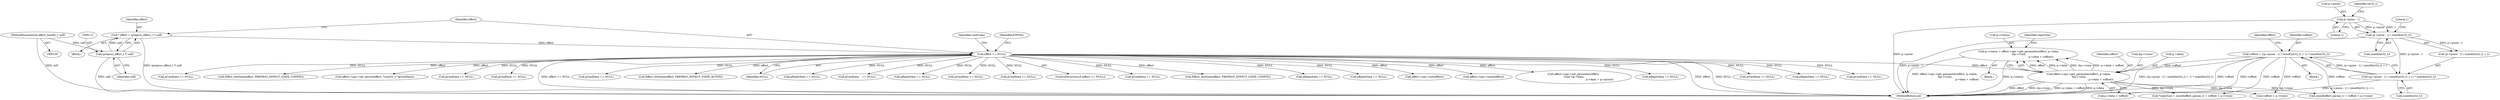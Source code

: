 digraph "0_Android_aeea52da00d210587fb3ed895de3d5f2e0264c88_9@integer" {
"1000446" [label="(Call,p->status = effect->ops->get_parameter(effect, p->data,\n &p->vsize,\n                                                       p->data + voffset))"];
"1000450" [label="(Call,effect->ops->get_parameter(effect, p->data,\n &p->vsize,\n                                                       p->data + voffset))"];
"1000117" [label="(Call,effect == NULL)"];
"1000109" [label="(Call,* effect = (preproc_effect_t *) self)"];
"1000111" [label="(Call,(preproc_effect_t *) self)"];
"1000101" [label="(MethodParameterIn,effect_handle_t  self)"];
"1000424" [label="(Call,voffset = ((p->psize - 1) / sizeof(int32_t) + 1) * sizeof(int32_t))"];
"1000426" [label="(Call,((p->psize - 1) / sizeof(int32_t) + 1) * sizeof(int32_t))"];
"1000428" [label="(Call,(p->psize - 1) / sizeof(int32_t))"];
"1000429" [label="(Call,p->psize - 1)"];
"1000125" [label="(Identifier,cmdCode)"];
"1000426" [label="(Call,((p->psize - 1) / sizeof(int32_t) + 1) * sizeof(int32_t))"];
"1000556" [label="(Call,pReplyData == NULL)"];
"1000442" [label="(Identifier,effect)"];
"1000149" [label="(Call,effect->ops->init(effect))"];
"1000356" [label="(Call,effect->ops->reset(effect))"];
"1000538" [label="(Call,effect->ops->set_parameter(effect,\n (void *)p->data,\n                                                                p->data + p->psize))"];
"1000253" [label="(Call,pReplyData == NULL)"];
"1000651" [label="(Call,pCmdData == NULL)"];
"1000436" [label="(Literal,1)"];
"1000446" [label="(Call,p->status = effect->ops->get_parameter(effect, p->data,\n &p->vsize,\n                                                       p->data + voffset))"];
"1000586" [label="(Call,pReplyData == NULL)"];
"1001157" [label="(Call,pCmdData == NULL)"];
"1000617" [label="(Call,pCmdData == NULL)"];
"1000430" [label="(Call,p->psize)"];
"1000123" [label="(Identifier,EINVAL)"];
"1000609" [label="(Call,Effect_SetState(effect, PREPROC_EFFECT_STATE_CONFIG))"];
"1000427" [label="(Call,(p->psize - 1) / sizeof(int32_t) + 1)"];
"1000435" [label="(Identifier,int32_t)"];
"1000433" [label="(Literal,1)"];
"1000637" [label="(Call,effect->ops->set_device(effect, *(uint32_t *)pCmdData))"];
"1000434" [label="(Call,sizeof(int32_t))"];
"1000737" [label="(Call,pCmdData == NULL)"];
"1001053" [label="(Call,pCmdData == NULL)"];
"1001318" [label="(MethodReturn,int)"];
"1000464" [label="(Call,*replySize = sizeof(effect_param_t) + voffset + p->vsize)"];
"1000470" [label="(Call,voffset + p->vsize)"];
"1000875" [label="(Call,pCmdData == NULL)"];
"1000428" [label="(Call,(p->psize - 1) / sizeof(int32_t))"];
"1000109" [label="(Call,* effect = (preproc_effect_t *) self)"];
"1000579" [label="(Call,Effect_SetState(effect, PREPROC_EFFECT_STATE_ACTIVE))"];
"1000119" [label="(Identifier,NULL)"];
"1000818" [label="(Call,pReplyData == NULL)"];
"1000110" [label="(Identifier,effect)"];
"1000466" [label="(Identifier,replySize)"];
"1000162" [label="(Call,pCmdData    == NULL)"];
"1000459" [label="(Call,p->data + voffset)"];
"1000113" [label="(Identifier,self)"];
"1000467" [label="(Call,sizeof(effect_param_t) + voffset + p->vsize)"];
"1000117" [label="(Call,effect == NULL)"];
"1000452" [label="(Call,p->data)"];
"1000437" [label="(Call,sizeof(int32_t))"];
"1000445" [label="(Block,)"];
"1000447" [label="(Call,p->status)"];
"1000130" [label="(Call,pReplyData == NULL)"];
"1000107" [label="(Block,)"];
"1000480" [label="(Call,pCmdData == NULL)"];
"1000451" [label="(Identifier,effect)"];
"1000455" [label="(Call,&p->vsize)"];
"1000278" [label="(Call,pCmdData == NULL)"];
"1000450" [label="(Call,effect->ops->get_parameter(effect, p->data,\n &p->vsize,\n                                                       p->data + voffset))"];
"1000424" [label="(Call,voffset = ((p->psize - 1) / sizeof(int32_t) + 1) * sizeof(int32_t))"];
"1000360" [label="(Block,)"];
"1000425" [label="(Identifier,voffset)"];
"1000116" [label="(ControlStructure,if (effect == NULL))"];
"1000369" [label="(Call,pCmdData == NULL)"];
"1000429" [label="(Call,p->psize - 1)"];
"1000101" [label="(MethodParameterIn,effect_handle_t  self)"];
"1000111" [label="(Call,(preproc_effect_t *) self)"];
"1000118" [label="(Identifier,effect)"];
"1000246" [label="(Call,Effect_SetState(effect, PREPROC_EFFECT_STATE_CONFIG))"];
"1000326" [label="(Call,pReplyData == NULL)"];
"1000446" -> "1000445"  [label="AST: "];
"1000446" -> "1000450"  [label="CFG: "];
"1000447" -> "1000446"  [label="AST: "];
"1000450" -> "1000446"  [label="AST: "];
"1000466" -> "1000446"  [label="CFG: "];
"1000446" -> "1001318"  [label="DDG: effect->ops->get_parameter(effect, p->data,\n &p->vsize,\n                                                       p->data + voffset)"];
"1000446" -> "1001318"  [label="DDG: p->status"];
"1000450" -> "1000446"  [label="DDG: effect"];
"1000450" -> "1000446"  [label="DDG: p->data"];
"1000450" -> "1000446"  [label="DDG: &p->vsize"];
"1000450" -> "1000446"  [label="DDG: p->data + voffset"];
"1000450" -> "1000459"  [label="CFG: "];
"1000451" -> "1000450"  [label="AST: "];
"1000452" -> "1000450"  [label="AST: "];
"1000455" -> "1000450"  [label="AST: "];
"1000459" -> "1000450"  [label="AST: "];
"1000450" -> "1001318"  [label="DDG: &p->vsize"];
"1000450" -> "1001318"  [label="DDG: p->data + voffset"];
"1000450" -> "1001318"  [label="DDG: p->data"];
"1000450" -> "1001318"  [label="DDG: effect"];
"1000117" -> "1000450"  [label="DDG: effect"];
"1000424" -> "1000450"  [label="DDG: voffset"];
"1000450" -> "1000464"  [label="DDG: &p->vsize"];
"1000450" -> "1000467"  [label="DDG: &p->vsize"];
"1000450" -> "1000470"  [label="DDG: &p->vsize"];
"1000117" -> "1000116"  [label="AST: "];
"1000117" -> "1000119"  [label="CFG: "];
"1000118" -> "1000117"  [label="AST: "];
"1000119" -> "1000117"  [label="AST: "];
"1000123" -> "1000117"  [label="CFG: "];
"1000125" -> "1000117"  [label="CFG: "];
"1000117" -> "1001318"  [label="DDG: effect == NULL"];
"1000117" -> "1001318"  [label="DDG: effect"];
"1000117" -> "1001318"  [label="DDG: NULL"];
"1000109" -> "1000117"  [label="DDG: effect"];
"1000117" -> "1000130"  [label="DDG: NULL"];
"1000117" -> "1000149"  [label="DDG: effect"];
"1000117" -> "1000162"  [label="DDG: NULL"];
"1000117" -> "1000246"  [label="DDG: effect"];
"1000117" -> "1000253"  [label="DDG: NULL"];
"1000117" -> "1000278"  [label="DDG: NULL"];
"1000117" -> "1000326"  [label="DDG: NULL"];
"1000117" -> "1000356"  [label="DDG: effect"];
"1000117" -> "1000369"  [label="DDG: NULL"];
"1000117" -> "1000480"  [label="DDG: NULL"];
"1000117" -> "1000538"  [label="DDG: effect"];
"1000117" -> "1000556"  [label="DDG: NULL"];
"1000117" -> "1000579"  [label="DDG: effect"];
"1000117" -> "1000586"  [label="DDG: NULL"];
"1000117" -> "1000609"  [label="DDG: effect"];
"1000117" -> "1000617"  [label="DDG: NULL"];
"1000117" -> "1000637"  [label="DDG: effect"];
"1000117" -> "1000651"  [label="DDG: NULL"];
"1000117" -> "1000737"  [label="DDG: NULL"];
"1000117" -> "1000818"  [label="DDG: NULL"];
"1000117" -> "1000875"  [label="DDG: NULL"];
"1000117" -> "1001053"  [label="DDG: NULL"];
"1000117" -> "1001157"  [label="DDG: NULL"];
"1000109" -> "1000107"  [label="AST: "];
"1000109" -> "1000111"  [label="CFG: "];
"1000110" -> "1000109"  [label="AST: "];
"1000111" -> "1000109"  [label="AST: "];
"1000118" -> "1000109"  [label="CFG: "];
"1000109" -> "1001318"  [label="DDG: (preproc_effect_t *) self"];
"1000111" -> "1000109"  [label="DDG: self"];
"1000111" -> "1000113"  [label="CFG: "];
"1000112" -> "1000111"  [label="AST: "];
"1000113" -> "1000111"  [label="AST: "];
"1000111" -> "1001318"  [label="DDG: self"];
"1000101" -> "1000111"  [label="DDG: self"];
"1000101" -> "1000100"  [label="AST: "];
"1000101" -> "1001318"  [label="DDG: self"];
"1000424" -> "1000360"  [label="AST: "];
"1000424" -> "1000426"  [label="CFG: "];
"1000425" -> "1000424"  [label="AST: "];
"1000426" -> "1000424"  [label="AST: "];
"1000442" -> "1000424"  [label="CFG: "];
"1000424" -> "1001318"  [label="DDG: ((p->psize - 1) / sizeof(int32_t) + 1) * sizeof(int32_t)"];
"1000424" -> "1001318"  [label="DDG: voffset"];
"1000426" -> "1000424"  [label="DDG: (p->psize - 1) / sizeof(int32_t) + 1"];
"1000424" -> "1000459"  [label="DDG: voffset"];
"1000424" -> "1000464"  [label="DDG: voffset"];
"1000424" -> "1000467"  [label="DDG: voffset"];
"1000424" -> "1000470"  [label="DDG: voffset"];
"1000426" -> "1000437"  [label="CFG: "];
"1000427" -> "1000426"  [label="AST: "];
"1000437" -> "1000426"  [label="AST: "];
"1000426" -> "1001318"  [label="DDG: (p->psize - 1) / sizeof(int32_t) + 1"];
"1000428" -> "1000426"  [label="DDG: p->psize - 1"];
"1000428" -> "1000427"  [label="AST: "];
"1000428" -> "1000434"  [label="CFG: "];
"1000429" -> "1000428"  [label="AST: "];
"1000434" -> "1000428"  [label="AST: "];
"1000436" -> "1000428"  [label="CFG: "];
"1000428" -> "1001318"  [label="DDG: p->psize - 1"];
"1000428" -> "1000427"  [label="DDG: p->psize - 1"];
"1000429" -> "1000428"  [label="DDG: p->psize"];
"1000429" -> "1000428"  [label="DDG: 1"];
"1000429" -> "1000433"  [label="CFG: "];
"1000430" -> "1000429"  [label="AST: "];
"1000433" -> "1000429"  [label="AST: "];
"1000435" -> "1000429"  [label="CFG: "];
"1000429" -> "1001318"  [label="DDG: p->psize"];
}
